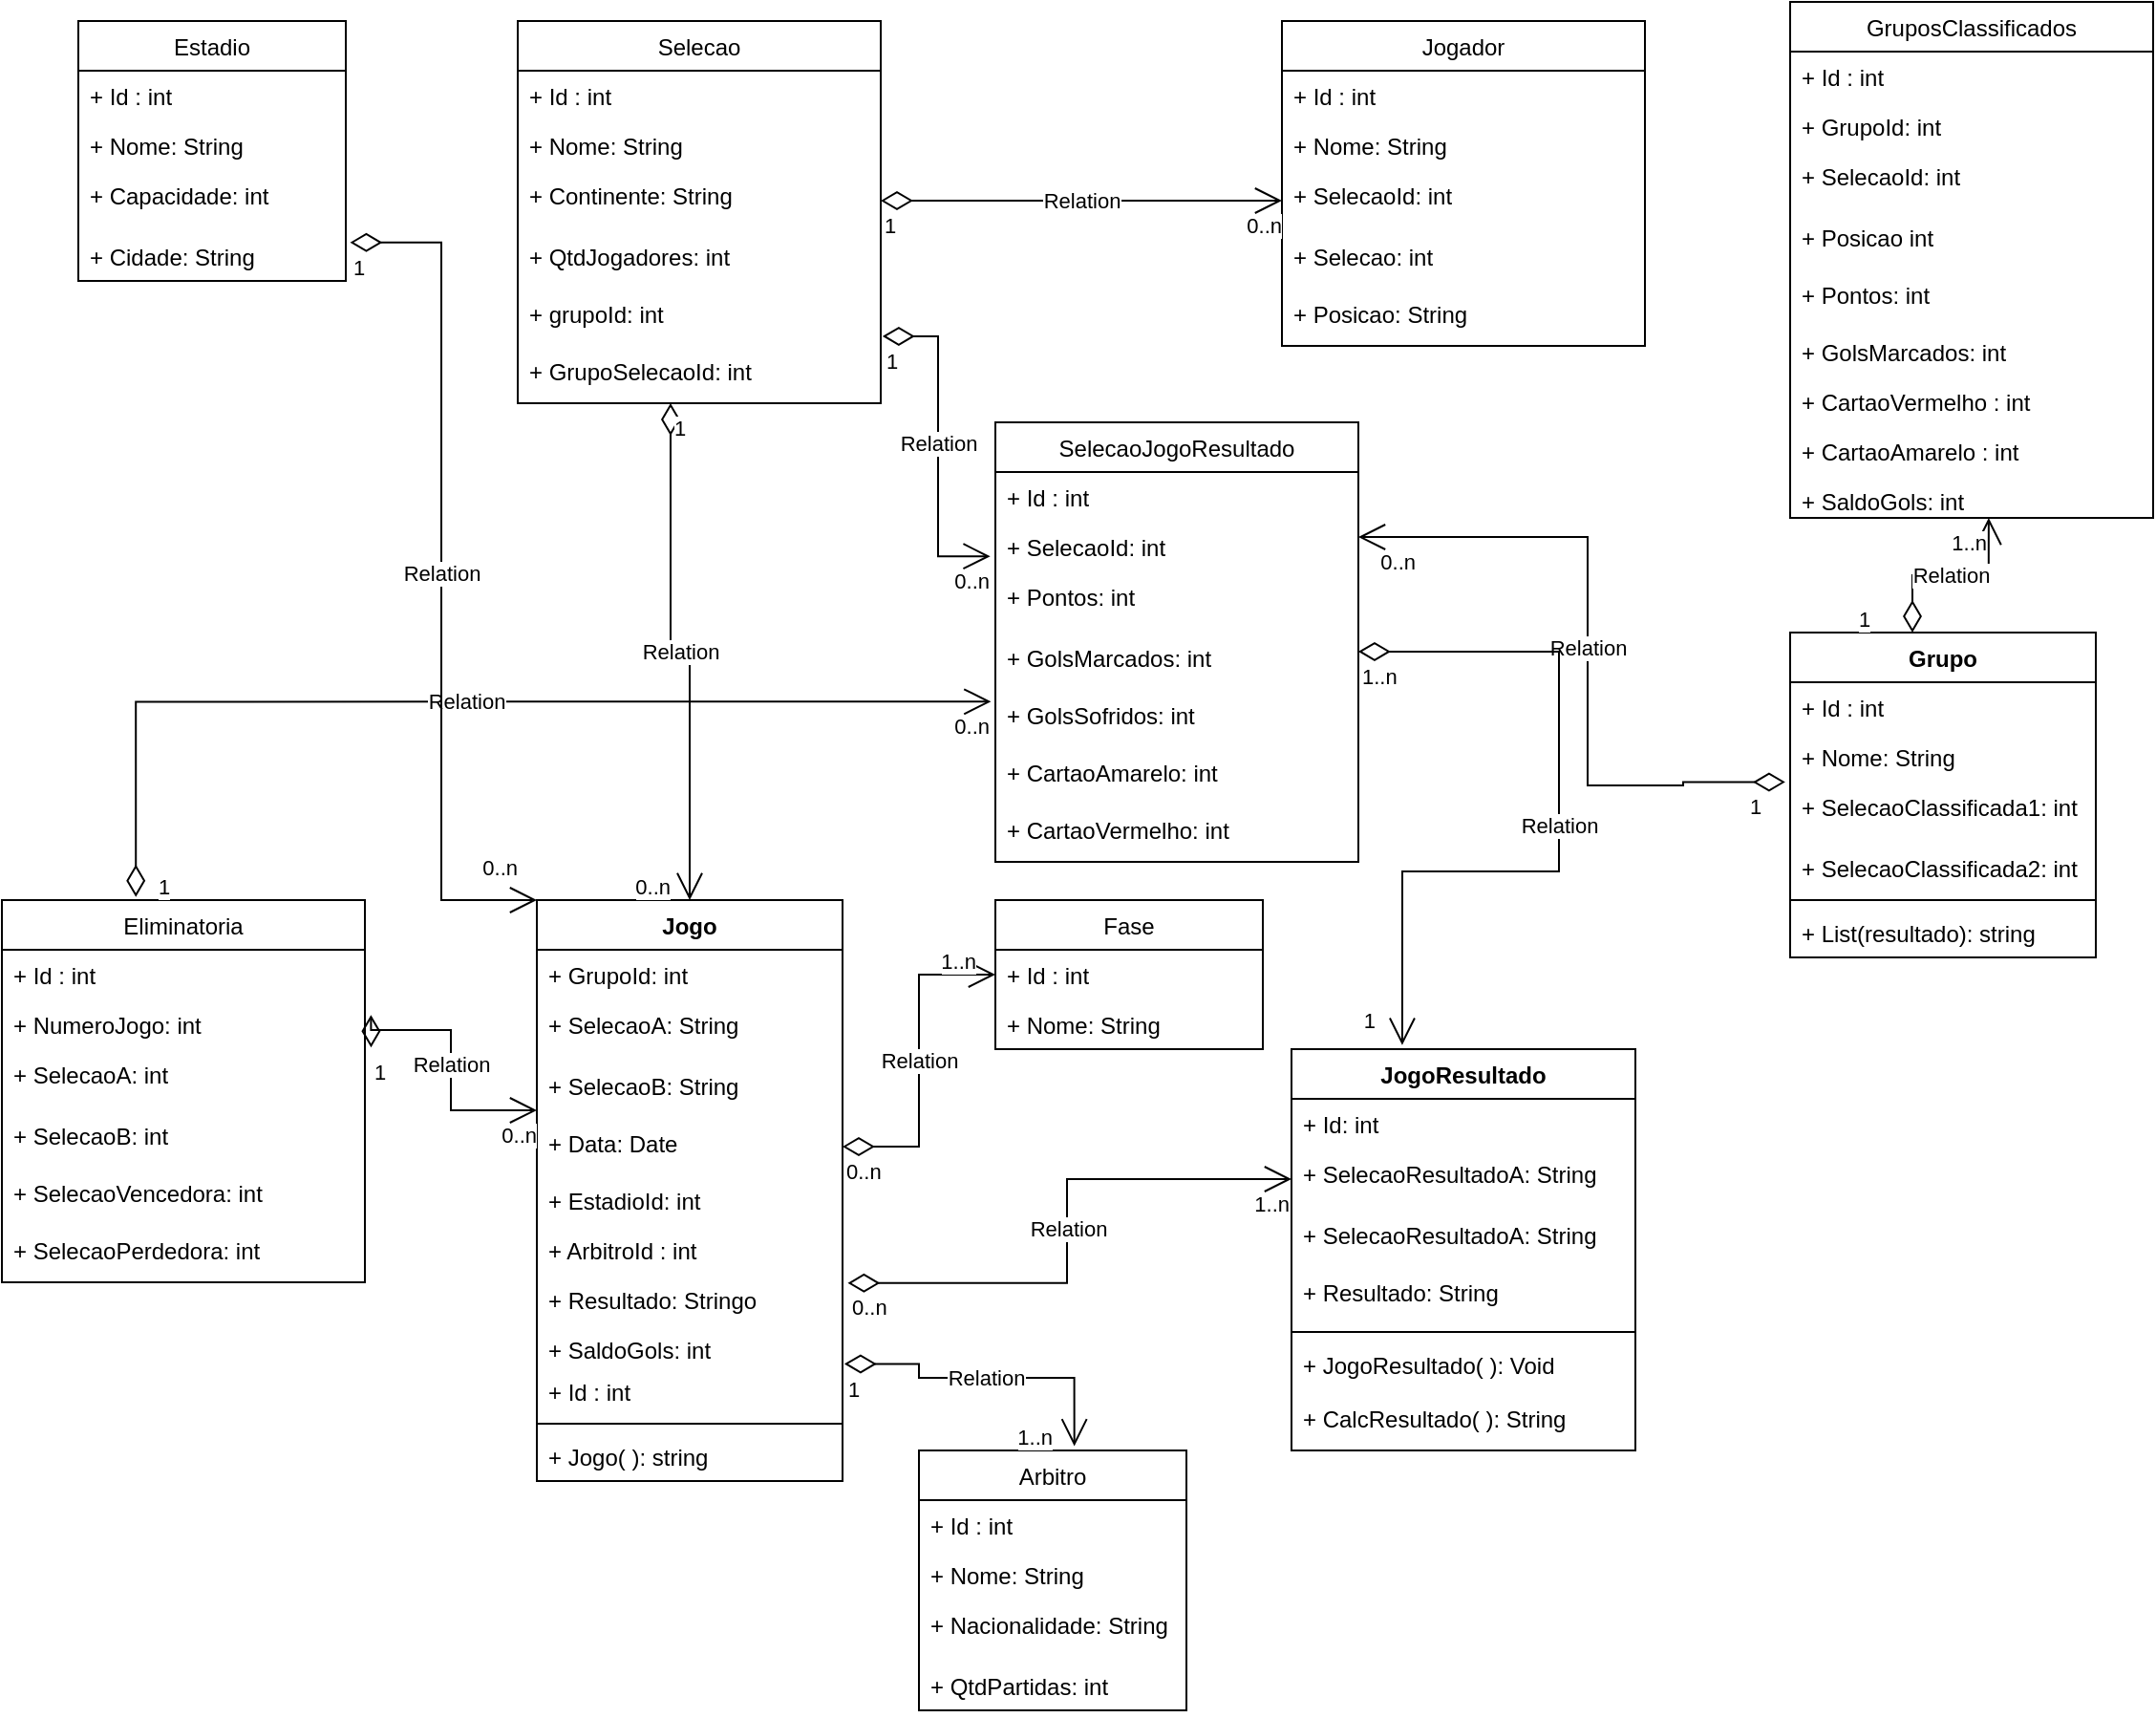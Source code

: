<mxfile version="20.5.3" type="google"><diagram id="un-H9f9nJOTfg9vii40S" name="Página-1"><mxGraphModel grid="1" page="1" gridSize="10" guides="1" tooltips="1" connect="1" arrows="1" fold="1" pageScale="1" pageWidth="827" pageHeight="1169" math="0" shadow="0"><root><mxCell id="0"/><mxCell id="1" parent="0"/><mxCell id="BM9ltP4vNa9axS5HUd-c-1" value="Arbitro" style="swimlane;fontStyle=0;childLayout=stackLayout;horizontal=1;startSize=26;fillColor=none;horizontalStack=0;resizeParent=1;resizeParentMax=0;resizeLast=0;collapsible=1;marginBottom=0;" vertex="1" parent="1"><mxGeometry x="690" y="788" width="140" height="136" as="geometry"/></mxCell><mxCell id="BM9ltP4vNa9axS5HUd-c-2" value="+ Id : int" style="text;strokeColor=none;fillColor=none;align=left;verticalAlign=top;spacingLeft=4;spacingRight=4;overflow=hidden;rotatable=0;points=[[0,0.5],[1,0.5]];portConstraint=eastwest;" vertex="1" parent="BM9ltP4vNa9axS5HUd-c-1"><mxGeometry y="26" width="140" height="26" as="geometry"/></mxCell><mxCell id="BM9ltP4vNa9axS5HUd-c-3" value="+ Nome: String" style="text;strokeColor=none;fillColor=none;align=left;verticalAlign=top;spacingLeft=4;spacingRight=4;overflow=hidden;rotatable=0;points=[[0,0.5],[1,0.5]];portConstraint=eastwest;" vertex="1" parent="BM9ltP4vNa9axS5HUd-c-1"><mxGeometry y="52" width="140" height="26" as="geometry"/></mxCell><mxCell id="BM9ltP4vNa9axS5HUd-c-4" value="+ Nacionalidade: String" style="text;strokeColor=none;fillColor=none;align=left;verticalAlign=top;spacingLeft=4;spacingRight=4;overflow=hidden;rotatable=0;points=[[0,0.5],[1,0.5]];portConstraint=eastwest;" vertex="1" parent="BM9ltP4vNa9axS5HUd-c-1"><mxGeometry y="78" width="140" height="32" as="geometry"/></mxCell><mxCell id="BM9ltP4vNa9axS5HUd-c-5" value="+ QtdPartidas: int" style="text;strokeColor=none;fillColor=none;align=left;verticalAlign=top;spacingLeft=4;spacingRight=4;overflow=hidden;rotatable=0;points=[[0,0.5],[1,0.5]];portConstraint=eastwest;" vertex="1" parent="BM9ltP4vNa9axS5HUd-c-1"><mxGeometry y="110" width="140" height="26" as="geometry"/></mxCell><mxCell id="BM9ltP4vNa9axS5HUd-c-6" value="Eliminatoria" style="swimlane;fontStyle=0;childLayout=stackLayout;horizontal=1;startSize=26;fillColor=none;horizontalStack=0;resizeParent=1;resizeParentMax=0;resizeLast=0;collapsible=1;marginBottom=0;" vertex="1" parent="1"><mxGeometry x="210" y="500" width="190" height="200" as="geometry"/></mxCell><mxCell id="BM9ltP4vNa9axS5HUd-c-7" value="+ Id : int" style="text;strokeColor=none;fillColor=none;align=left;verticalAlign=top;spacingLeft=4;spacingRight=4;overflow=hidden;rotatable=0;points=[[0,0.5],[1,0.5]];portConstraint=eastwest;" vertex="1" parent="BM9ltP4vNa9axS5HUd-c-6"><mxGeometry y="26" width="190" height="26" as="geometry"/></mxCell><mxCell id="BM9ltP4vNa9axS5HUd-c-8" value="+ NumeroJogo: int" style="text;strokeColor=none;fillColor=none;align=left;verticalAlign=top;spacingLeft=4;spacingRight=4;overflow=hidden;rotatable=0;points=[[0,0.5],[1,0.5]];portConstraint=eastwest;" vertex="1" parent="BM9ltP4vNa9axS5HUd-c-6"><mxGeometry y="52" width="190" height="26" as="geometry"/></mxCell><mxCell id="BM9ltP4vNa9axS5HUd-c-9" value="+ SelecaoA: int" style="text;strokeColor=none;fillColor=none;align=left;verticalAlign=top;spacingLeft=4;spacingRight=4;overflow=hidden;rotatable=0;points=[[0,0.5],[1,0.5]];portConstraint=eastwest;" vertex="1" parent="BM9ltP4vNa9axS5HUd-c-6"><mxGeometry y="78" width="190" height="32" as="geometry"/></mxCell><mxCell id="BM9ltP4vNa9axS5HUd-c-10" value="+ SelecaoB: int" style="text;strokeColor=none;fillColor=none;align=left;verticalAlign=top;spacingLeft=4;spacingRight=4;overflow=hidden;rotatable=0;points=[[0,0.5],[1,0.5]];portConstraint=eastwest;" vertex="1" parent="BM9ltP4vNa9axS5HUd-c-6"><mxGeometry y="110" width="190" height="30" as="geometry"/></mxCell><mxCell id="BM9ltP4vNa9axS5HUd-c-11" value="+ SelecaoVencedora: int" style="text;strokeColor=none;fillColor=none;align=left;verticalAlign=top;spacingLeft=4;spacingRight=4;overflow=hidden;rotatable=0;points=[[0,0.5],[1,0.5]];portConstraint=eastwest;" vertex="1" parent="BM9ltP4vNa9axS5HUd-c-6"><mxGeometry y="140" width="190" height="30" as="geometry"/></mxCell><mxCell id="BM9ltP4vNa9axS5HUd-c-12" value="+ SelecaoPerdedora: int" style="text;strokeColor=none;fillColor=none;align=left;verticalAlign=top;spacingLeft=4;spacingRight=4;overflow=hidden;rotatable=0;points=[[0,0.5],[1,0.5]];portConstraint=eastwest;" vertex="1" parent="BM9ltP4vNa9axS5HUd-c-6"><mxGeometry y="170" width="190" height="30" as="geometry"/></mxCell><mxCell id="BM9ltP4vNa9axS5HUd-c-14" value="Estadio" style="swimlane;fontStyle=0;childLayout=stackLayout;horizontal=1;startSize=26;fillColor=none;horizontalStack=0;resizeParent=1;resizeParentMax=0;resizeLast=0;collapsible=1;marginBottom=0;" vertex="1" parent="1"><mxGeometry x="250" y="40" width="140" height="136" as="geometry"/></mxCell><mxCell id="BM9ltP4vNa9axS5HUd-c-15" value="+ Id : int" style="text;strokeColor=none;fillColor=none;align=left;verticalAlign=top;spacingLeft=4;spacingRight=4;overflow=hidden;rotatable=0;points=[[0,0.5],[1,0.5]];portConstraint=eastwest;" vertex="1" parent="BM9ltP4vNa9axS5HUd-c-14"><mxGeometry y="26" width="140" height="26" as="geometry"/></mxCell><mxCell id="BM9ltP4vNa9axS5HUd-c-16" value="+ Nome: String" style="text;strokeColor=none;fillColor=none;align=left;verticalAlign=top;spacingLeft=4;spacingRight=4;overflow=hidden;rotatable=0;points=[[0,0.5],[1,0.5]];portConstraint=eastwest;" vertex="1" parent="BM9ltP4vNa9axS5HUd-c-14"><mxGeometry y="52" width="140" height="26" as="geometry"/></mxCell><mxCell id="BM9ltP4vNa9axS5HUd-c-17" value="+ Capacidade: int" style="text;strokeColor=none;fillColor=none;align=left;verticalAlign=top;spacingLeft=4;spacingRight=4;overflow=hidden;rotatable=0;points=[[0,0.5],[1,0.5]];portConstraint=eastwest;" vertex="1" parent="BM9ltP4vNa9axS5HUd-c-14"><mxGeometry y="78" width="140" height="32" as="geometry"/></mxCell><mxCell id="BM9ltP4vNa9axS5HUd-c-18" value="+ Cidade: String" style="text;strokeColor=none;fillColor=none;align=left;verticalAlign=top;spacingLeft=4;spacingRight=4;overflow=hidden;rotatable=0;points=[[0,0.5],[1,0.5]];portConstraint=eastwest;" vertex="1" parent="BM9ltP4vNa9axS5HUd-c-14"><mxGeometry y="110" width="140" height="26" as="geometry"/></mxCell><mxCell id="BM9ltP4vNa9axS5HUd-c-19" value="Fase" style="swimlane;fontStyle=0;childLayout=stackLayout;horizontal=1;startSize=26;fillColor=none;horizontalStack=0;resizeParent=1;resizeParentMax=0;resizeLast=0;collapsible=1;marginBottom=0;" vertex="1" parent="1"><mxGeometry x="730" y="500" width="140" height="78" as="geometry"/></mxCell><mxCell id="BM9ltP4vNa9axS5HUd-c-20" value="+ Id : int" style="text;strokeColor=none;fillColor=none;align=left;verticalAlign=top;spacingLeft=4;spacingRight=4;overflow=hidden;rotatable=0;points=[[0,0.5],[1,0.5]];portConstraint=eastwest;" vertex="1" parent="BM9ltP4vNa9axS5HUd-c-19"><mxGeometry y="26" width="140" height="26" as="geometry"/></mxCell><mxCell id="BM9ltP4vNa9axS5HUd-c-21" value="+ Nome: String" style="text;strokeColor=none;fillColor=none;align=left;verticalAlign=top;spacingLeft=4;spacingRight=4;overflow=hidden;rotatable=0;points=[[0,0.5],[1,0.5]];portConstraint=eastwest;" vertex="1" parent="BM9ltP4vNa9axS5HUd-c-19"><mxGeometry y="52" width="140" height="26" as="geometry"/></mxCell><mxCell id="BM9ltP4vNa9axS5HUd-c-29" value="Grupo" style="swimlane;fontStyle=1;align=center;verticalAlign=top;childLayout=stackLayout;horizontal=1;startSize=26;horizontalStack=0;resizeParent=1;resizeParentMax=0;resizeLast=0;collapsible=1;marginBottom=0;" vertex="1" parent="1"><mxGeometry x="1146" y="360" width="160" height="170" as="geometry"/></mxCell><mxCell id="BM9ltP4vNa9axS5HUd-c-25" value="+ Id : int" style="text;strokeColor=none;fillColor=none;align=left;verticalAlign=top;spacingLeft=4;spacingRight=4;overflow=hidden;rotatable=0;points=[[0,0.5],[1,0.5]];portConstraint=eastwest;" vertex="1" parent="BM9ltP4vNa9axS5HUd-c-29"><mxGeometry y="26" width="160" height="26" as="geometry"/></mxCell><mxCell id="BM9ltP4vNa9axS5HUd-c-26" value="+ Nome: String" style="text;strokeColor=none;fillColor=none;align=left;verticalAlign=top;spacingLeft=4;spacingRight=4;overflow=hidden;rotatable=0;points=[[0,0.5],[1,0.5]];portConstraint=eastwest;" vertex="1" parent="BM9ltP4vNa9axS5HUd-c-29"><mxGeometry y="52" width="160" height="26" as="geometry"/></mxCell><mxCell id="BM9ltP4vNa9axS5HUd-c-27" value="+ SelecaoClassificada1: int" style="text;strokeColor=none;fillColor=none;align=left;verticalAlign=top;spacingLeft=4;spacingRight=4;overflow=hidden;rotatable=0;points=[[0,0.5],[1,0.5]];portConstraint=eastwest;" vertex="1" parent="BM9ltP4vNa9axS5HUd-c-29"><mxGeometry y="78" width="160" height="32" as="geometry"/></mxCell><mxCell id="BM9ltP4vNa9axS5HUd-c-28" value="+ SelecaoClassificada2: int" style="text;strokeColor=none;fillColor=none;align=left;verticalAlign=top;spacingLeft=4;spacingRight=4;overflow=hidden;rotatable=0;points=[[0,0.5],[1,0.5]];portConstraint=eastwest;" vertex="1" parent="BM9ltP4vNa9axS5HUd-c-29"><mxGeometry y="110" width="160" height="26" as="geometry"/></mxCell><mxCell id="BM9ltP4vNa9axS5HUd-c-31" value="" style="line;strokeWidth=1;fillColor=none;align=left;verticalAlign=middle;spacingTop=-1;spacingLeft=3;spacingRight=3;rotatable=0;labelPosition=right;points=[];portConstraint=eastwest;strokeColor=inherit;" vertex="1" parent="BM9ltP4vNa9axS5HUd-c-29"><mxGeometry y="136" width="160" height="8" as="geometry"/></mxCell><mxCell id="BM9ltP4vNa9axS5HUd-c-32" value="+ List(resultado): string" style="text;strokeColor=none;fillColor=none;align=left;verticalAlign=top;spacingLeft=4;spacingRight=4;overflow=hidden;rotatable=0;points=[[0,0.5],[1,0.5]];portConstraint=eastwest;" vertex="1" parent="BM9ltP4vNa9axS5HUd-c-29"><mxGeometry y="144" width="160" height="26" as="geometry"/></mxCell><mxCell id="BM9ltP4vNa9axS5HUd-c-33" value="GruposClassificados" style="swimlane;fontStyle=0;childLayout=stackLayout;horizontal=1;startSize=26;fillColor=none;horizontalStack=0;resizeParent=1;resizeParentMax=0;resizeLast=0;collapsible=1;marginBottom=0;" vertex="1" parent="1"><mxGeometry x="1146" y="30" width="190" height="270" as="geometry"/></mxCell><mxCell id="BM9ltP4vNa9axS5HUd-c-34" value="+ Id : int" style="text;strokeColor=none;fillColor=none;align=left;verticalAlign=top;spacingLeft=4;spacingRight=4;overflow=hidden;rotatable=0;points=[[0,0.5],[1,0.5]];portConstraint=eastwest;" vertex="1" parent="BM9ltP4vNa9axS5HUd-c-33"><mxGeometry y="26" width="190" height="26" as="geometry"/></mxCell><mxCell id="BM9ltP4vNa9axS5HUd-c-35" value="+ GrupoId: int" style="text;strokeColor=none;fillColor=none;align=left;verticalAlign=top;spacingLeft=4;spacingRight=4;overflow=hidden;rotatable=0;points=[[0,0.5],[1,0.5]];portConstraint=eastwest;" vertex="1" parent="BM9ltP4vNa9axS5HUd-c-33"><mxGeometry y="52" width="190" height="26" as="geometry"/></mxCell><mxCell id="BM9ltP4vNa9axS5HUd-c-36" value="+ SelecaoId: int" style="text;strokeColor=none;fillColor=none;align=left;verticalAlign=top;spacingLeft=4;spacingRight=4;overflow=hidden;rotatable=0;points=[[0,0.5],[1,0.5]];portConstraint=eastwest;" vertex="1" parent="BM9ltP4vNa9axS5HUd-c-33"><mxGeometry y="78" width="190" height="32" as="geometry"/></mxCell><mxCell id="BM9ltP4vNa9axS5HUd-c-37" value="+ Posicao int" style="text;strokeColor=none;fillColor=none;align=left;verticalAlign=top;spacingLeft=4;spacingRight=4;overflow=hidden;rotatable=0;points=[[0,0.5],[1,0.5]];portConstraint=eastwest;" vertex="1" parent="BM9ltP4vNa9axS5HUd-c-33"><mxGeometry y="110" width="190" height="30" as="geometry"/></mxCell><mxCell id="BM9ltP4vNa9axS5HUd-c-38" value="+ Pontos: int" style="text;strokeColor=none;fillColor=none;align=left;verticalAlign=top;spacingLeft=4;spacingRight=4;overflow=hidden;rotatable=0;points=[[0,0.5],[1,0.5]];portConstraint=eastwest;" vertex="1" parent="BM9ltP4vNa9axS5HUd-c-33"><mxGeometry y="140" width="190" height="30" as="geometry"/></mxCell><mxCell id="BM9ltP4vNa9axS5HUd-c-40" value="+ GolsMarcados: int" style="text;strokeColor=none;fillColor=none;align=left;verticalAlign=top;spacingLeft=4;spacingRight=4;overflow=hidden;rotatable=0;points=[[0,0.5],[1,0.5]];portConstraint=eastwest;" vertex="1" parent="BM9ltP4vNa9axS5HUd-c-33"><mxGeometry y="170" width="190" height="26" as="geometry"/></mxCell><mxCell id="BM9ltP4vNa9axS5HUd-c-41" value="+ CartaoVermelho : int" style="text;strokeColor=none;fillColor=none;align=left;verticalAlign=top;spacingLeft=4;spacingRight=4;overflow=hidden;rotatable=0;points=[[0,0.5],[1,0.5]];portConstraint=eastwest;" vertex="1" parent="BM9ltP4vNa9axS5HUd-c-33"><mxGeometry y="196" width="190" height="26" as="geometry"/></mxCell><mxCell id="BM9ltP4vNa9axS5HUd-c-42" value="+ CartaoAmarelo : int" style="text;strokeColor=none;fillColor=none;align=left;verticalAlign=top;spacingLeft=4;spacingRight=4;overflow=hidden;rotatable=0;points=[[0,0.5],[1,0.5]];portConstraint=eastwest;" vertex="1" parent="BM9ltP4vNa9axS5HUd-c-33"><mxGeometry y="222" width="190" height="26" as="geometry"/></mxCell><mxCell id="BM9ltP4vNa9axS5HUd-c-39" value="+ SaldoGols: int" style="text;strokeColor=none;fillColor=none;align=left;verticalAlign=top;spacingLeft=4;spacingRight=4;overflow=hidden;rotatable=0;points=[[0,0.5],[1,0.5]];portConstraint=eastwest;" vertex="1" parent="BM9ltP4vNa9axS5HUd-c-33"><mxGeometry y="248" width="190" height="22" as="geometry"/></mxCell><mxCell id="BM9ltP4vNa9axS5HUd-c-43" value="Jogador" style="swimlane;fontStyle=0;childLayout=stackLayout;horizontal=1;startSize=26;fillColor=none;horizontalStack=0;resizeParent=1;resizeParentMax=0;resizeLast=0;collapsible=1;marginBottom=0;" vertex="1" parent="1"><mxGeometry x="880" y="40" width="190" height="170" as="geometry"/></mxCell><mxCell id="BM9ltP4vNa9axS5HUd-c-44" value="+ Id : int" style="text;strokeColor=none;fillColor=none;align=left;verticalAlign=top;spacingLeft=4;spacingRight=4;overflow=hidden;rotatable=0;points=[[0,0.5],[1,0.5]];portConstraint=eastwest;" vertex="1" parent="BM9ltP4vNa9axS5HUd-c-43"><mxGeometry y="26" width="190" height="26" as="geometry"/></mxCell><mxCell id="BM9ltP4vNa9axS5HUd-c-45" value="+ Nome: String" style="text;strokeColor=none;fillColor=none;align=left;verticalAlign=top;spacingLeft=4;spacingRight=4;overflow=hidden;rotatable=0;points=[[0,0.5],[1,0.5]];portConstraint=eastwest;" vertex="1" parent="BM9ltP4vNa9axS5HUd-c-43"><mxGeometry y="52" width="190" height="26" as="geometry"/></mxCell><mxCell id="BM9ltP4vNa9axS5HUd-c-46" value="+ SelecaoId: int" style="text;strokeColor=none;fillColor=none;align=left;verticalAlign=top;spacingLeft=4;spacingRight=4;overflow=hidden;rotatable=0;points=[[0,0.5],[1,0.5]];portConstraint=eastwest;" vertex="1" parent="BM9ltP4vNa9axS5HUd-c-43"><mxGeometry y="78" width="190" height="32" as="geometry"/></mxCell><mxCell id="BM9ltP4vNa9axS5HUd-c-47" value="+ Selecao: int" style="text;strokeColor=none;fillColor=none;align=left;verticalAlign=top;spacingLeft=4;spacingRight=4;overflow=hidden;rotatable=0;points=[[0,0.5],[1,0.5]];portConstraint=eastwest;" vertex="1" parent="BM9ltP4vNa9axS5HUd-c-43"><mxGeometry y="110" width="190" height="30" as="geometry"/></mxCell><mxCell id="BM9ltP4vNa9axS5HUd-c-48" value="+ Posicao: String" style="text;strokeColor=none;fillColor=none;align=left;verticalAlign=top;spacingLeft=4;spacingRight=4;overflow=hidden;rotatable=0;points=[[0,0.5],[1,0.5]];portConstraint=eastwest;" vertex="1" parent="BM9ltP4vNa9axS5HUd-c-43"><mxGeometry y="140" width="190" height="30" as="geometry"/></mxCell><mxCell id="BM9ltP4vNa9axS5HUd-c-60" value="Jogo" style="swimlane;fontStyle=1;align=center;verticalAlign=top;childLayout=stackLayout;horizontal=1;startSize=26;horizontalStack=0;resizeParent=1;resizeParentMax=0;resizeLast=0;collapsible=1;marginBottom=0;" vertex="1" parent="1"><mxGeometry x="490" y="500" width="160" height="304" as="geometry"/></mxCell><mxCell id="BM9ltP4vNa9axS5HUd-c-52" value="+ GrupoId: int" style="text;strokeColor=none;fillColor=none;align=left;verticalAlign=top;spacingLeft=4;spacingRight=4;overflow=hidden;rotatable=0;points=[[0,0.5],[1,0.5]];portConstraint=eastwest;" vertex="1" parent="BM9ltP4vNa9axS5HUd-c-60"><mxGeometry y="26" width="160" height="26" as="geometry"/></mxCell><mxCell id="BM9ltP4vNa9axS5HUd-c-53" value="+ SelecaoA: String" style="text;strokeColor=none;fillColor=none;align=left;verticalAlign=top;spacingLeft=4;spacingRight=4;overflow=hidden;rotatable=0;points=[[0,0.5],[1,0.5]];portConstraint=eastwest;" vertex="1" parent="BM9ltP4vNa9axS5HUd-c-60"><mxGeometry y="52" width="160" height="32" as="geometry"/></mxCell><mxCell id="BM9ltP4vNa9axS5HUd-c-54" value="+ SelecaoB: String" style="text;strokeColor=none;fillColor=none;align=left;verticalAlign=top;spacingLeft=4;spacingRight=4;overflow=hidden;rotatable=0;points=[[0,0.5],[1,0.5]];portConstraint=eastwest;" vertex="1" parent="BM9ltP4vNa9axS5HUd-c-60"><mxGeometry y="84" width="160" height="30" as="geometry"/></mxCell><mxCell id="BM9ltP4vNa9axS5HUd-c-55" value="+ Data: Date" style="text;strokeColor=none;fillColor=none;align=left;verticalAlign=top;spacingLeft=4;spacingRight=4;overflow=hidden;rotatable=0;points=[[0,0.5],[1,0.5]];portConstraint=eastwest;" vertex="1" parent="BM9ltP4vNa9axS5HUd-c-60"><mxGeometry y="114" width="160" height="30" as="geometry"/></mxCell><mxCell id="BM9ltP4vNa9axS5HUd-c-56" value="+ EstadioId: int" style="text;strokeColor=none;fillColor=none;align=left;verticalAlign=top;spacingLeft=4;spacingRight=4;overflow=hidden;rotatable=0;points=[[0,0.5],[1,0.5]];portConstraint=eastwest;" vertex="1" parent="BM9ltP4vNa9axS5HUd-c-60"><mxGeometry y="144" width="160" height="26" as="geometry"/></mxCell><mxCell id="BM9ltP4vNa9axS5HUd-c-57" value="+ ArbitroId : int" style="text;strokeColor=none;fillColor=none;align=left;verticalAlign=top;spacingLeft=4;spacingRight=4;overflow=hidden;rotatable=0;points=[[0,0.5],[1,0.5]];portConstraint=eastwest;" vertex="1" parent="BM9ltP4vNa9axS5HUd-c-60"><mxGeometry y="170" width="160" height="26" as="geometry"/></mxCell><mxCell id="BM9ltP4vNa9axS5HUd-c-58" value="+ Resultado: Stringo" style="text;strokeColor=none;fillColor=none;align=left;verticalAlign=top;spacingLeft=4;spacingRight=4;overflow=hidden;rotatable=0;points=[[0,0.5],[1,0.5]];portConstraint=eastwest;" vertex="1" parent="BM9ltP4vNa9axS5HUd-c-60"><mxGeometry y="196" width="160" height="26" as="geometry"/></mxCell><mxCell id="BM9ltP4vNa9axS5HUd-c-59" value="+ SaldoGols: int" style="text;strokeColor=none;fillColor=none;align=left;verticalAlign=top;spacingLeft=4;spacingRight=4;overflow=hidden;rotatable=0;points=[[0,0.5],[1,0.5]];portConstraint=eastwest;" vertex="1" parent="BM9ltP4vNa9axS5HUd-c-60"><mxGeometry y="222" width="160" height="22" as="geometry"/></mxCell><mxCell id="BM9ltP4vNa9axS5HUd-c-61" value="+ Id : int" style="text;strokeColor=none;fillColor=none;align=left;verticalAlign=top;spacingLeft=4;spacingRight=4;overflow=hidden;rotatable=0;points=[[0,0.5],[1,0.5]];portConstraint=eastwest;" vertex="1" parent="BM9ltP4vNa9axS5HUd-c-60"><mxGeometry y="244" width="160" height="26" as="geometry"/></mxCell><mxCell id="BM9ltP4vNa9axS5HUd-c-65" value="" style="line;strokeWidth=1;fillColor=none;align=left;verticalAlign=middle;spacingTop=-1;spacingLeft=3;spacingRight=3;rotatable=0;labelPosition=right;points=[];portConstraint=eastwest;strokeColor=inherit;" vertex="1" parent="BM9ltP4vNa9axS5HUd-c-60"><mxGeometry y="270" width="160" height="8" as="geometry"/></mxCell><mxCell id="BM9ltP4vNa9axS5HUd-c-66" value="+ Jogo( ): string" style="text;strokeColor=none;fillColor=none;align=left;verticalAlign=top;spacingLeft=4;spacingRight=4;overflow=hidden;rotatable=0;points=[[0,0.5],[1,0.5]];portConstraint=eastwest;" vertex="1" parent="BM9ltP4vNa9axS5HUd-c-60"><mxGeometry y="278" width="160" height="26" as="geometry"/></mxCell><mxCell id="BM9ltP4vNa9axS5HUd-c-67" value="JogoResultado" style="swimlane;fontStyle=1;align=center;verticalAlign=top;childLayout=stackLayout;horizontal=1;startSize=26;horizontalStack=0;resizeParent=1;resizeParentMax=0;resizeLast=0;collapsible=1;marginBottom=0;" vertex="1" parent="1"><mxGeometry x="885" y="578" width="180" height="210" as="geometry"/></mxCell><mxCell id="BM9ltP4vNa9axS5HUd-c-68" value="+ Id: int" style="text;strokeColor=none;fillColor=none;align=left;verticalAlign=top;spacingLeft=4;spacingRight=4;overflow=hidden;rotatable=0;points=[[0,0.5],[1,0.5]];portConstraint=eastwest;" vertex="1" parent="BM9ltP4vNa9axS5HUd-c-67"><mxGeometry y="26" width="180" height="26" as="geometry"/></mxCell><mxCell id="BM9ltP4vNa9axS5HUd-c-69" value="+ SelecaoResultadoA: String" style="text;strokeColor=none;fillColor=none;align=left;verticalAlign=top;spacingLeft=4;spacingRight=4;overflow=hidden;rotatable=0;points=[[0,0.5],[1,0.5]];portConstraint=eastwest;" vertex="1" parent="BM9ltP4vNa9axS5HUd-c-67"><mxGeometry y="52" width="180" height="32" as="geometry"/></mxCell><mxCell id="BM9ltP4vNa9axS5HUd-c-70" value="+ SelecaoResultadoA: String" style="text;strokeColor=none;fillColor=none;align=left;verticalAlign=top;spacingLeft=4;spacingRight=4;overflow=hidden;rotatable=0;points=[[0,0.5],[1,0.5]];portConstraint=eastwest;" vertex="1" parent="BM9ltP4vNa9axS5HUd-c-67"><mxGeometry y="84" width="180" height="30" as="geometry"/></mxCell><mxCell id="BM9ltP4vNa9axS5HUd-c-71" value="+ Resultado: String" style="text;strokeColor=none;fillColor=none;align=left;verticalAlign=top;spacingLeft=4;spacingRight=4;overflow=hidden;rotatable=0;points=[[0,0.5],[1,0.5]];portConstraint=eastwest;" vertex="1" parent="BM9ltP4vNa9axS5HUd-c-67"><mxGeometry y="114" width="180" height="30" as="geometry"/></mxCell><mxCell id="BM9ltP4vNa9axS5HUd-c-77" value="" style="line;strokeWidth=1;fillColor=none;align=left;verticalAlign=middle;spacingTop=-1;spacingLeft=3;spacingRight=3;rotatable=0;labelPosition=right;points=[];portConstraint=eastwest;strokeColor=inherit;" vertex="1" parent="BM9ltP4vNa9axS5HUd-c-67"><mxGeometry y="144" width="180" height="8" as="geometry"/></mxCell><mxCell id="BM9ltP4vNa9axS5HUd-c-78" value="+ JogoResultado( ): Void" style="text;strokeColor=none;fillColor=none;align=left;verticalAlign=top;spacingLeft=4;spacingRight=4;overflow=hidden;rotatable=0;points=[[0,0.5],[1,0.5]];portConstraint=eastwest;" vertex="1" parent="BM9ltP4vNa9axS5HUd-c-67"><mxGeometry y="152" width="180" height="28" as="geometry"/></mxCell><mxCell id="BM9ltP4vNa9axS5HUd-c-79" value="+ CalcResultado( ): String" style="text;strokeColor=none;fillColor=none;align=left;verticalAlign=top;spacingLeft=4;spacingRight=4;overflow=hidden;rotatable=0;points=[[0,0.5],[1,0.5]];portConstraint=eastwest;" vertex="1" parent="BM9ltP4vNa9axS5HUd-c-67"><mxGeometry y="180" width="180" height="30" as="geometry"/></mxCell><mxCell id="BM9ltP4vNa9axS5HUd-c-80" value="Selecao" style="swimlane;fontStyle=0;childLayout=stackLayout;horizontal=1;startSize=26;fillColor=none;horizontalStack=0;resizeParent=1;resizeParentMax=0;resizeLast=0;collapsible=1;marginBottom=0;" vertex="1" parent="1"><mxGeometry x="480" y="40" width="190" height="200" as="geometry"/></mxCell><mxCell id="BM9ltP4vNa9axS5HUd-c-81" value="+ Id : int" style="text;strokeColor=none;fillColor=none;align=left;verticalAlign=top;spacingLeft=4;spacingRight=4;overflow=hidden;rotatable=0;points=[[0,0.5],[1,0.5]];portConstraint=eastwest;" vertex="1" parent="BM9ltP4vNa9axS5HUd-c-80"><mxGeometry y="26" width="190" height="26" as="geometry"/></mxCell><mxCell id="BM9ltP4vNa9axS5HUd-c-82" value="+ Nome: String" style="text;strokeColor=none;fillColor=none;align=left;verticalAlign=top;spacingLeft=4;spacingRight=4;overflow=hidden;rotatable=0;points=[[0,0.5],[1,0.5]];portConstraint=eastwest;" vertex="1" parent="BM9ltP4vNa9axS5HUd-c-80"><mxGeometry y="52" width="190" height="26" as="geometry"/></mxCell><mxCell id="BM9ltP4vNa9axS5HUd-c-83" value="+ Continente: String" style="text;strokeColor=none;fillColor=none;align=left;verticalAlign=top;spacingLeft=4;spacingRight=4;overflow=hidden;rotatable=0;points=[[0,0.5],[1,0.5]];portConstraint=eastwest;" vertex="1" parent="BM9ltP4vNa9axS5HUd-c-80"><mxGeometry y="78" width="190" height="32" as="geometry"/></mxCell><mxCell id="BM9ltP4vNa9axS5HUd-c-84" value="+ QtdJogadores: int" style="text;strokeColor=none;fillColor=none;align=left;verticalAlign=top;spacingLeft=4;spacingRight=4;overflow=hidden;rotatable=0;points=[[0,0.5],[1,0.5]];portConstraint=eastwest;" vertex="1" parent="BM9ltP4vNa9axS5HUd-c-80"><mxGeometry y="110" width="190" height="30" as="geometry"/></mxCell><mxCell id="BM9ltP4vNa9axS5HUd-c-85" value="+ grupoId: int" style="text;strokeColor=none;fillColor=none;align=left;verticalAlign=top;spacingLeft=4;spacingRight=4;overflow=hidden;rotatable=0;points=[[0,0.5],[1,0.5]];portConstraint=eastwest;" vertex="1" parent="BM9ltP4vNa9axS5HUd-c-80"><mxGeometry y="140" width="190" height="30" as="geometry"/></mxCell><mxCell id="BM9ltP4vNa9axS5HUd-c-86" value="+ GrupoSelecaoId: int" style="text;strokeColor=none;fillColor=none;align=left;verticalAlign=top;spacingLeft=4;spacingRight=4;overflow=hidden;rotatable=0;points=[[0,0.5],[1,0.5]];portConstraint=eastwest;" vertex="1" parent="BM9ltP4vNa9axS5HUd-c-80"><mxGeometry y="170" width="190" height="30" as="geometry"/></mxCell><mxCell id="BM9ltP4vNa9axS5HUd-c-87" value="SelecaoJogoResultado" style="swimlane;fontStyle=0;childLayout=stackLayout;horizontal=1;startSize=26;fillColor=none;horizontalStack=0;resizeParent=1;resizeParentMax=0;resizeLast=0;collapsible=1;marginBottom=0;" vertex="1" parent="1"><mxGeometry x="730" y="250" width="190" height="230" as="geometry"/></mxCell><mxCell id="BM9ltP4vNa9axS5HUd-c-88" value="+ Id : int" style="text;strokeColor=none;fillColor=none;align=left;verticalAlign=top;spacingLeft=4;spacingRight=4;overflow=hidden;rotatable=0;points=[[0,0.5],[1,0.5]];portConstraint=eastwest;" vertex="1" parent="BM9ltP4vNa9axS5HUd-c-87"><mxGeometry y="26" width="190" height="26" as="geometry"/></mxCell><mxCell id="BM9ltP4vNa9axS5HUd-c-89" value="+ SelecaoId: int" style="text;strokeColor=none;fillColor=none;align=left;verticalAlign=top;spacingLeft=4;spacingRight=4;overflow=hidden;rotatable=0;points=[[0,0.5],[1,0.5]];portConstraint=eastwest;" vertex="1" parent="BM9ltP4vNa9axS5HUd-c-87"><mxGeometry y="52" width="190" height="26" as="geometry"/></mxCell><mxCell id="BM9ltP4vNa9axS5HUd-c-90" value="+ Pontos: int" style="text;strokeColor=none;fillColor=none;align=left;verticalAlign=top;spacingLeft=4;spacingRight=4;overflow=hidden;rotatable=0;points=[[0,0.5],[1,0.5]];portConstraint=eastwest;" vertex="1" parent="BM9ltP4vNa9axS5HUd-c-87"><mxGeometry y="78" width="190" height="32" as="geometry"/></mxCell><mxCell id="BM9ltP4vNa9axS5HUd-c-91" value="+ GolsMarcados: int" style="text;strokeColor=none;fillColor=none;align=left;verticalAlign=top;spacingLeft=4;spacingRight=4;overflow=hidden;rotatable=0;points=[[0,0.5],[1,0.5]];portConstraint=eastwest;" vertex="1" parent="BM9ltP4vNa9axS5HUd-c-87"><mxGeometry y="110" width="190" height="30" as="geometry"/></mxCell><mxCell id="BM9ltP4vNa9axS5HUd-c-92" value="+ GolsSofridos: int" style="text;strokeColor=none;fillColor=none;align=left;verticalAlign=top;spacingLeft=4;spacingRight=4;overflow=hidden;rotatable=0;points=[[0,0.5],[1,0.5]];portConstraint=eastwest;" vertex="1" parent="BM9ltP4vNa9axS5HUd-c-87"><mxGeometry y="140" width="190" height="30" as="geometry"/></mxCell><mxCell id="BM9ltP4vNa9axS5HUd-c-93" value="+ CartaoAmarelo: int" style="text;strokeColor=none;fillColor=none;align=left;verticalAlign=top;spacingLeft=4;spacingRight=4;overflow=hidden;rotatable=0;points=[[0,0.5],[1,0.5]];portConstraint=eastwest;" vertex="1" parent="BM9ltP4vNa9axS5HUd-c-87"><mxGeometry y="170" width="190" height="30" as="geometry"/></mxCell><mxCell id="BM9ltP4vNa9axS5HUd-c-94" value="+ CartaoVermelho: int" style="text;strokeColor=none;fillColor=none;align=left;verticalAlign=top;spacingLeft=4;spacingRight=4;overflow=hidden;rotatable=0;points=[[0,0.5],[1,0.5]];portConstraint=eastwest;" vertex="1" parent="BM9ltP4vNa9axS5HUd-c-87"><mxGeometry y="200" width="190" height="30" as="geometry"/></mxCell><mxCell id="BM9ltP4vNa9axS5HUd-c-95" value="Relation" style="endArrow=open;html=1;endSize=12;startArrow=diamondThin;startSize=14;startFill=0;edgeStyle=orthogonalEdgeStyle;rounded=0;entryX=0;entryY=0.5;entryDx=0;entryDy=0;exitX=1;exitY=0.5;exitDx=0;exitDy=0;" edge="1" parent="1" source="BM9ltP4vNa9axS5HUd-c-83" target="BM9ltP4vNa9axS5HUd-c-46"><mxGeometry relative="1" as="geometry"><mxPoint x="700" y="130" as="sourcePoint"/><mxPoint x="860" y="130" as="targetPoint"/></mxGeometry></mxCell><mxCell id="BM9ltP4vNa9axS5HUd-c-96" value="1" style="edgeLabel;resizable=0;html=1;align=left;verticalAlign=top;" connectable="0" vertex="1" parent="BM9ltP4vNa9axS5HUd-c-95"><mxGeometry x="-1" relative="1" as="geometry"/></mxCell><mxCell id="BM9ltP4vNa9axS5HUd-c-97" value="&lt;span style=&quot;text-align: left;&quot;&gt;0..n&lt;/span&gt;" style="edgeLabel;resizable=0;html=1;align=right;verticalAlign=top;" connectable="0" vertex="1" parent="BM9ltP4vNa9axS5HUd-c-95"><mxGeometry x="1" relative="1" as="geometry"/></mxCell><mxCell id="BM9ltP4vNa9axS5HUd-c-98" value="Relation" style="endArrow=open;html=1;endSize=12;startArrow=diamondThin;startSize=14;startFill=0;edgeStyle=orthogonalEdgeStyle;rounded=0;entryX=0.5;entryY=0;entryDx=0;entryDy=0;exitX=0.421;exitY=1;exitDx=0;exitDy=0;exitPerimeter=0;" edge="1" parent="1" source="BM9ltP4vNa9axS5HUd-c-86" target="BM9ltP4vNa9axS5HUd-c-60"><mxGeometry relative="1" as="geometry"><mxPoint x="500.0" y="290" as="sourcePoint"/><mxPoint x="710" y="290" as="targetPoint"/></mxGeometry></mxCell><mxCell id="BM9ltP4vNa9axS5HUd-c-99" value="1" style="edgeLabel;resizable=0;html=1;align=left;verticalAlign=top;" connectable="0" vertex="1" parent="BM9ltP4vNa9axS5HUd-c-98"><mxGeometry x="-1" relative="1" as="geometry"/></mxCell><mxCell id="BM9ltP4vNa9axS5HUd-c-100" value="&lt;span style=&quot;text-align: left;&quot;&gt;0..n&lt;/span&gt;" style="edgeLabel;resizable=0;html=1;align=right;verticalAlign=top;" connectable="0" vertex="1" parent="BM9ltP4vNa9axS5HUd-c-98"><mxGeometry x="1" relative="1" as="geometry"><mxPoint x="-10" y="-20" as="offset"/></mxGeometry></mxCell><mxCell id="BM9ltP4vNa9axS5HUd-c-101" value="Relation" style="endArrow=open;html=1;endSize=12;startArrow=diamondThin;startSize=14;startFill=0;edgeStyle=orthogonalEdgeStyle;rounded=0;entryX=0;entryY=0.5;entryDx=0;entryDy=0;exitX=1.017;exitY=0.17;exitDx=0;exitDy=0;exitPerimeter=0;" edge="1" parent="1" source="BM9ltP4vNa9axS5HUd-c-58" target="BM9ltP4vNa9axS5HUd-c-69"><mxGeometry relative="1" as="geometry"><mxPoint x="1060" y="640" as="sourcePoint"/><mxPoint x="870" y="420" as="targetPoint"/></mxGeometry></mxCell><mxCell id="BM9ltP4vNa9axS5HUd-c-102" value="0..n" style="edgeLabel;resizable=0;html=1;align=left;verticalAlign=top;" connectable="0" vertex="1" parent="BM9ltP4vNa9axS5HUd-c-101"><mxGeometry x="-1" relative="1" as="geometry"/></mxCell><mxCell id="BM9ltP4vNa9axS5HUd-c-103" value="&lt;span style=&quot;text-align: left;&quot;&gt;1..n&lt;/span&gt;" style="edgeLabel;resizable=0;html=1;align=right;verticalAlign=top;" connectable="0" vertex="1" parent="BM9ltP4vNa9axS5HUd-c-101"><mxGeometry x="1" relative="1" as="geometry"/></mxCell><mxCell id="BM9ltP4vNa9axS5HUd-c-104" value="Relation" style="endArrow=open;html=1;endSize=12;startArrow=diamondThin;startSize=14;startFill=0;edgeStyle=orthogonalEdgeStyle;rounded=0;entryX=-0.014;entryY=0.697;entryDx=0;entryDy=0;exitX=1.005;exitY=0.832;exitDx=0;exitDy=0;entryPerimeter=0;exitPerimeter=0;" edge="1" parent="1" source="BM9ltP4vNa9axS5HUd-c-85" target="BM9ltP4vNa9axS5HUd-c-89"><mxGeometry relative="1" as="geometry"><mxPoint x="480.0" y="318.7" as="sourcePoint"/><mxPoint x="690" y="318.7" as="targetPoint"/></mxGeometry></mxCell><mxCell id="BM9ltP4vNa9axS5HUd-c-105" value="1" style="edgeLabel;resizable=0;html=1;align=left;verticalAlign=top;" connectable="0" vertex="1" parent="BM9ltP4vNa9axS5HUd-c-104"><mxGeometry x="-1" relative="1" as="geometry"/></mxCell><mxCell id="BM9ltP4vNa9axS5HUd-c-106" value="&lt;span style=&quot;text-align: left;&quot;&gt;0..n&lt;/span&gt;" style="edgeLabel;resizable=0;html=1;align=right;verticalAlign=top;" connectable="0" vertex="1" parent="BM9ltP4vNa9axS5HUd-c-104"><mxGeometry x="1" relative="1" as="geometry"/></mxCell><mxCell id="BM9ltP4vNa9axS5HUd-c-107" value="Relation" style="endArrow=open;html=1;endSize=12;startArrow=diamondThin;startSize=14;startFill=0;edgeStyle=orthogonalEdgeStyle;rounded=0;entryX=0;entryY=0.867;entryDx=0;entryDy=0;exitX=1.017;exitY=-0.028;exitDx=0;exitDy=0;entryPerimeter=0;exitPerimeter=0;" edge="1" parent="1" source="BM9ltP4vNa9axS5HUd-c-9" target="BM9ltP4vNa9axS5HUd-c-54"><mxGeometry relative="1" as="geometry"><mxPoint x="290.0" y="460" as="sourcePoint"/><mxPoint x="520" y="460" as="targetPoint"/></mxGeometry></mxCell><mxCell id="BM9ltP4vNa9axS5HUd-c-108" value="1" style="edgeLabel;resizable=0;html=1;align=left;verticalAlign=top;" connectable="0" vertex="1" parent="BM9ltP4vNa9axS5HUd-c-107"><mxGeometry x="-1" relative="1" as="geometry"/></mxCell><mxCell id="BM9ltP4vNa9axS5HUd-c-109" value="&lt;span style=&quot;text-align: left;&quot;&gt;0..n&lt;/span&gt;" style="edgeLabel;resizable=0;html=1;align=right;verticalAlign=top;" connectable="0" vertex="1" parent="BM9ltP4vNa9axS5HUd-c-107"><mxGeometry x="1" relative="1" as="geometry"/></mxCell><mxCell id="BM9ltP4vNa9axS5HUd-c-110" value="Relation" style="endArrow=open;html=1;endSize=12;startArrow=diamondThin;startSize=14;startFill=0;edgeStyle=orthogonalEdgeStyle;rounded=0;entryX=-0.012;entryY=0.205;entryDx=0;entryDy=0;exitX=0.369;exitY=-0.008;exitDx=0;exitDy=0;entryPerimeter=0;exitPerimeter=0;" edge="1" parent="1" source="BM9ltP4vNa9axS5HUd-c-6" target="BM9ltP4vNa9axS5HUd-c-92"><mxGeometry relative="1" as="geometry"><mxPoint x="250.0" y="430.014" as="sourcePoint"/><mxPoint x="336.77" y="462.92" as="targetPoint"/></mxGeometry></mxCell><mxCell id="BM9ltP4vNa9axS5HUd-c-111" value="1" style="edgeLabel;resizable=0;html=1;align=left;verticalAlign=top;" connectable="0" vertex="1" parent="BM9ltP4vNa9axS5HUd-c-110"><mxGeometry x="-1" relative="1" as="geometry"><mxPoint x="10" y="-18" as="offset"/></mxGeometry></mxCell><mxCell id="BM9ltP4vNa9axS5HUd-c-112" value="&lt;span style=&quot;text-align: left;&quot;&gt;0..n&lt;/span&gt;" style="edgeLabel;resizable=0;html=1;align=right;verticalAlign=top;" connectable="0" vertex="1" parent="BM9ltP4vNa9axS5HUd-c-110"><mxGeometry x="1" relative="1" as="geometry"/></mxCell><mxCell id="BM9ltP4vNa9axS5HUd-c-113" value="Relation" style="endArrow=open;html=1;endSize=12;startArrow=diamondThin;startSize=14;startFill=0;edgeStyle=orthogonalEdgeStyle;rounded=0;entryX=0;entryY=0.5;entryDx=0;entryDy=0;exitX=1;exitY=0.5;exitDx=0;exitDy=0;" edge="1" parent="1" source="BM9ltP4vNa9axS5HUd-c-55" target="BM9ltP4vNa9axS5HUd-c-20"><mxGeometry relative="1" as="geometry"><mxPoint x="250.0" y="720.014" as="sourcePoint"/><mxPoint x="336.77" y="752.92" as="targetPoint"/></mxGeometry></mxCell><mxCell id="BM9ltP4vNa9axS5HUd-c-114" value="0..n" style="edgeLabel;resizable=0;html=1;align=left;verticalAlign=top;" connectable="0" vertex="1" parent="BM9ltP4vNa9axS5HUd-c-113"><mxGeometry x="-1" relative="1" as="geometry"/></mxCell><mxCell id="BM9ltP4vNa9axS5HUd-c-115" value="&lt;span style=&quot;text-align: left;&quot;&gt;1..n&lt;/span&gt;" style="edgeLabel;resizable=0;html=1;align=right;verticalAlign=top;" connectable="0" vertex="1" parent="BM9ltP4vNa9axS5HUd-c-113"><mxGeometry x="1" relative="1" as="geometry"><mxPoint x="-10" y="-20" as="offset"/></mxGeometry></mxCell><mxCell id="BM9ltP4vNa9axS5HUd-c-116" value="Relation" style="endArrow=open;html=1;endSize=12;startArrow=diamondThin;startSize=14;startFill=0;edgeStyle=orthogonalEdgeStyle;rounded=0;entryX=0;entryY=0;entryDx=0;entryDy=0;exitX=1.016;exitY=0.226;exitDx=0;exitDy=0;exitPerimeter=0;" edge="1" parent="1" source="BM9ltP4vNa9axS5HUd-c-18" target="BM9ltP4vNa9axS5HUd-c-60"><mxGeometry relative="1" as="geometry"><mxPoint x="370" y="200.014" as="sourcePoint"/><mxPoint x="456.77" y="232.92" as="targetPoint"/><Array as="points"><mxPoint x="440" y="156"/><mxPoint x="440" y="500"/></Array></mxGeometry></mxCell><mxCell id="BM9ltP4vNa9axS5HUd-c-117" value="1" style="edgeLabel;resizable=0;html=1;align=left;verticalAlign=top;" connectable="0" vertex="1" parent="BM9ltP4vNa9axS5HUd-c-116"><mxGeometry x="-1" relative="1" as="geometry"/></mxCell><mxCell id="BM9ltP4vNa9axS5HUd-c-118" value="&lt;span style=&quot;text-align: left;&quot;&gt;0..n&lt;/span&gt;" style="edgeLabel;resizable=0;html=1;align=right;verticalAlign=top;" connectable="0" vertex="1" parent="BM9ltP4vNa9axS5HUd-c-116"><mxGeometry x="1" relative="1" as="geometry"><mxPoint x="-10" y="-30" as="offset"/></mxGeometry></mxCell><mxCell id="BM9ltP4vNa9axS5HUd-c-119" value="Relation" style="endArrow=open;html=1;endSize=12;startArrow=diamondThin;startSize=14;startFill=0;edgeStyle=orthogonalEdgeStyle;rounded=0;entryX=0.581;entryY=-0.017;entryDx=0;entryDy=0;exitX=1.006;exitY=0.942;exitDx=0;exitDy=0;entryPerimeter=0;exitPerimeter=0;" edge="1" parent="1" source="BM9ltP4vNa9axS5HUd-c-59" target="BM9ltP4vNa9axS5HUd-c-1"><mxGeometry relative="1" as="geometry"><mxPoint x="700" y="690.014" as="sourcePoint"/><mxPoint x="786.77" y="722.92" as="targetPoint"/><Array as="points"><mxPoint x="690" y="743"/><mxPoint x="690" y="750"/><mxPoint x="771" y="750"/></Array></mxGeometry></mxCell><mxCell id="BM9ltP4vNa9axS5HUd-c-120" value="1" style="edgeLabel;resizable=0;html=1;align=left;verticalAlign=top;" connectable="0" vertex="1" parent="BM9ltP4vNa9axS5HUd-c-119"><mxGeometry x="-1" relative="1" as="geometry"/></mxCell><mxCell id="BM9ltP4vNa9axS5HUd-c-121" value="&lt;span style=&quot;text-align: left;&quot;&gt;1..n&lt;/span&gt;" style="edgeLabel;resizable=0;html=1;align=right;verticalAlign=top;" connectable="0" vertex="1" parent="BM9ltP4vNa9axS5HUd-c-119"><mxGeometry x="1" relative="1" as="geometry"><mxPoint x="-11" y="-18" as="offset"/></mxGeometry></mxCell><mxCell id="BM9ltP4vNa9axS5HUd-c-122" value="Relation" style="endArrow=open;html=1;endSize=12;startArrow=diamondThin;startSize=14;startFill=0;edgeStyle=orthogonalEdgeStyle;rounded=0;entryX=1;entryY=0.308;entryDx=0;entryDy=0;entryPerimeter=0;exitX=-0.016;exitY=0.008;exitDx=0;exitDy=0;exitPerimeter=0;" edge="1" parent="1" source="BM9ltP4vNa9axS5HUd-c-27" target="BM9ltP4vNa9axS5HUd-c-89"><mxGeometry relative="1" as="geometry"><mxPoint x="1140" y="460" as="sourcePoint"/><mxPoint x="925" y="310" as="targetPoint"/><Array as="points"><mxPoint x="1090" y="438"/><mxPoint x="1090" y="440"/><mxPoint x="1040" y="440"/><mxPoint x="1040" y="310"/></Array></mxGeometry></mxCell><mxCell id="BM9ltP4vNa9axS5HUd-c-123" value="1" style="edgeLabel;resizable=0;html=1;align=left;verticalAlign=top;" connectable="0" vertex="1" parent="BM9ltP4vNa9axS5HUd-c-122"><mxGeometry x="-1" relative="1" as="geometry"><mxPoint x="-20" as="offset"/></mxGeometry></mxCell><mxCell id="BM9ltP4vNa9axS5HUd-c-124" value="&lt;span style=&quot;text-align: left;&quot;&gt;0..n&lt;/span&gt;" style="edgeLabel;resizable=0;html=1;align=right;verticalAlign=top;" connectable="0" vertex="1" parent="BM9ltP4vNa9axS5HUd-c-122"><mxGeometry x="1" relative="1" as="geometry"><mxPoint x="30" as="offset"/></mxGeometry></mxCell><mxCell id="BM9ltP4vNa9axS5HUd-c-126" value="Relation" style="endArrow=open;html=1;endSize=12;startArrow=diamondThin;startSize=14;startFill=0;edgeStyle=orthogonalEdgeStyle;rounded=0;exitX=1;exitY=0.333;exitDx=0;exitDy=0;exitPerimeter=0;entryX=0.322;entryY=-0.01;entryDx=0;entryDy=0;entryPerimeter=0;" edge="1" parent="1" source="BM9ltP4vNa9axS5HUd-c-91" target="BM9ltP4vNa9axS5HUd-c-67"><mxGeometry relative="1" as="geometry"><mxPoint x="1042.78" y="370.0" as="sourcePoint"/><mxPoint x="940" y="562.82" as="targetPoint"/><Array as="points"><mxPoint x="1025" y="370"/><mxPoint x="1025" y="485"/><mxPoint x="943" y="485"/></Array></mxGeometry></mxCell><mxCell id="BM9ltP4vNa9axS5HUd-c-127" value="1..n" style="edgeLabel;resizable=0;html=1;align=left;verticalAlign=top;" connectable="0" vertex="1" parent="BM9ltP4vNa9axS5HUd-c-126"><mxGeometry x="-1" relative="1" as="geometry"/></mxCell><mxCell id="BM9ltP4vNa9axS5HUd-c-128" value="&lt;span style=&quot;text-align: left;&quot;&gt;1&lt;/span&gt;" style="edgeLabel;resizable=0;html=1;align=right;verticalAlign=top;" connectable="0" vertex="1" parent="BM9ltP4vNa9axS5HUd-c-126"><mxGeometry x="1" relative="1" as="geometry"><mxPoint x="-13" y="-26" as="offset"/></mxGeometry></mxCell><mxCell id="BM9ltP4vNa9axS5HUd-c-130" value="Relation" style="endArrow=open;html=1;endSize=12;startArrow=diamondThin;startSize=14;startFill=0;edgeStyle=orthogonalEdgeStyle;rounded=0;exitX=0.4;exitY=0;exitDx=0;exitDy=0;exitPerimeter=0;entryX=0.547;entryY=1;entryDx=0;entryDy=0;entryPerimeter=0;" edge="1" parent="1" source="BM9ltP4vNa9axS5HUd-c-29" target="BM9ltP4vNa9axS5HUd-c-39"><mxGeometry relative="1" as="geometry"><mxPoint x="1059" y="324.42" as="sourcePoint"/><mxPoint x="1240.15" y="310" as="targetPoint"/></mxGeometry></mxCell><mxCell id="BM9ltP4vNa9axS5HUd-c-131" value="1" style="edgeLabel;resizable=0;html=1;align=left;verticalAlign=top;" connectable="0" vertex="1" parent="BM9ltP4vNa9axS5HUd-c-130"><mxGeometry x="-1" relative="1" as="geometry"><mxPoint x="-30" y="-20" as="offset"/></mxGeometry></mxCell><mxCell id="BM9ltP4vNa9axS5HUd-c-132" value="&lt;span style=&quot;text-align: left;&quot;&gt;1..n&lt;/span&gt;" style="edgeLabel;resizable=0;html=1;align=right;verticalAlign=top;" connectable="0" vertex="1" parent="BM9ltP4vNa9axS5HUd-c-130"><mxGeometry x="1" relative="1" as="geometry"/></mxCell></root></mxGraphModel></diagram></mxfile>